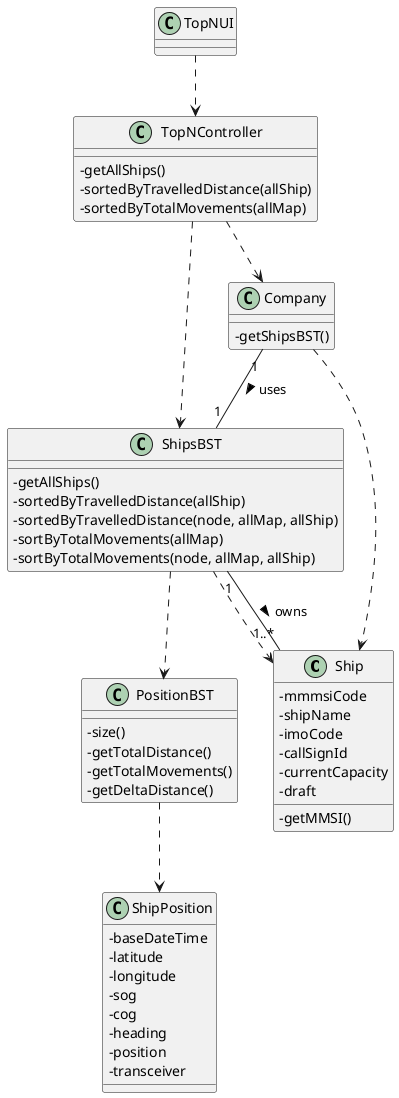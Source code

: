 @startuml

skinparam classAttributeIconSize 0


class Ship {
    -mmmsiCode
    -shipName
    -imoCode
    -callSignId
    -currentCapacity /'added by us'/
    -draft

    -getMMSI()
}

class ShipPosition {
    -baseDateTime
    -latitude
    -longitude
    -sog
    -cog
    -heading
    -position
    -transceiver
}


class TopNUI {}

class TopNController {
    -getAllShips()
    -sortedByTravelledDistance(allShip)
    -sortedByTotalMovements(allMap)
}

class ShipsBST{
    -getAllShips()
    -sortedByTravelledDistance(allShip)
    -sortedByTravelledDistance(node, allMap, allShip)
    -sortByTotalMovements(allMap)
    -sortByTotalMovements(node, allMap, allShip)
}

class PositionBST{
    -size()
    -getTotalDistance()
    -getTotalMovements()
    -getDeltaDistance()
}
class Company {
    -getShipsBST()
}


Company "1" -- "1" ShipsBST : uses >
ShipsBST ..> PositionBST
ShipsBST "1" -- "1..*" Ship : owns >
TopNUI ..> TopNController
TopNController ..> ShipsBST
TopNController ..> Company
ShipsBST ..> Ship
PositionBST ..> ShipPosition
Company ..> Ship


@enduml